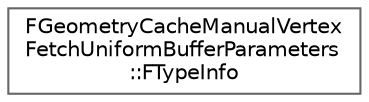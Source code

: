 digraph "Graphical Class Hierarchy"
{
 // INTERACTIVE_SVG=YES
 // LATEX_PDF_SIZE
  bgcolor="transparent";
  edge [fontname=Helvetica,fontsize=10,labelfontname=Helvetica,labelfontsize=10];
  node [fontname=Helvetica,fontsize=10,shape=box,height=0.2,width=0.4];
  rankdir="LR";
  Node0 [id="Node000000",label="FGeometryCacheManualVertex\lFetchUniformBufferParameters\l::FTypeInfo",height=0.2,width=0.4,color="grey40", fillcolor="white", style="filled",URL="$d3/db2/structFGeometryCacheManualVertexFetchUniformBufferParameters_1_1FTypeInfo.html",tooltip=" "];
}
